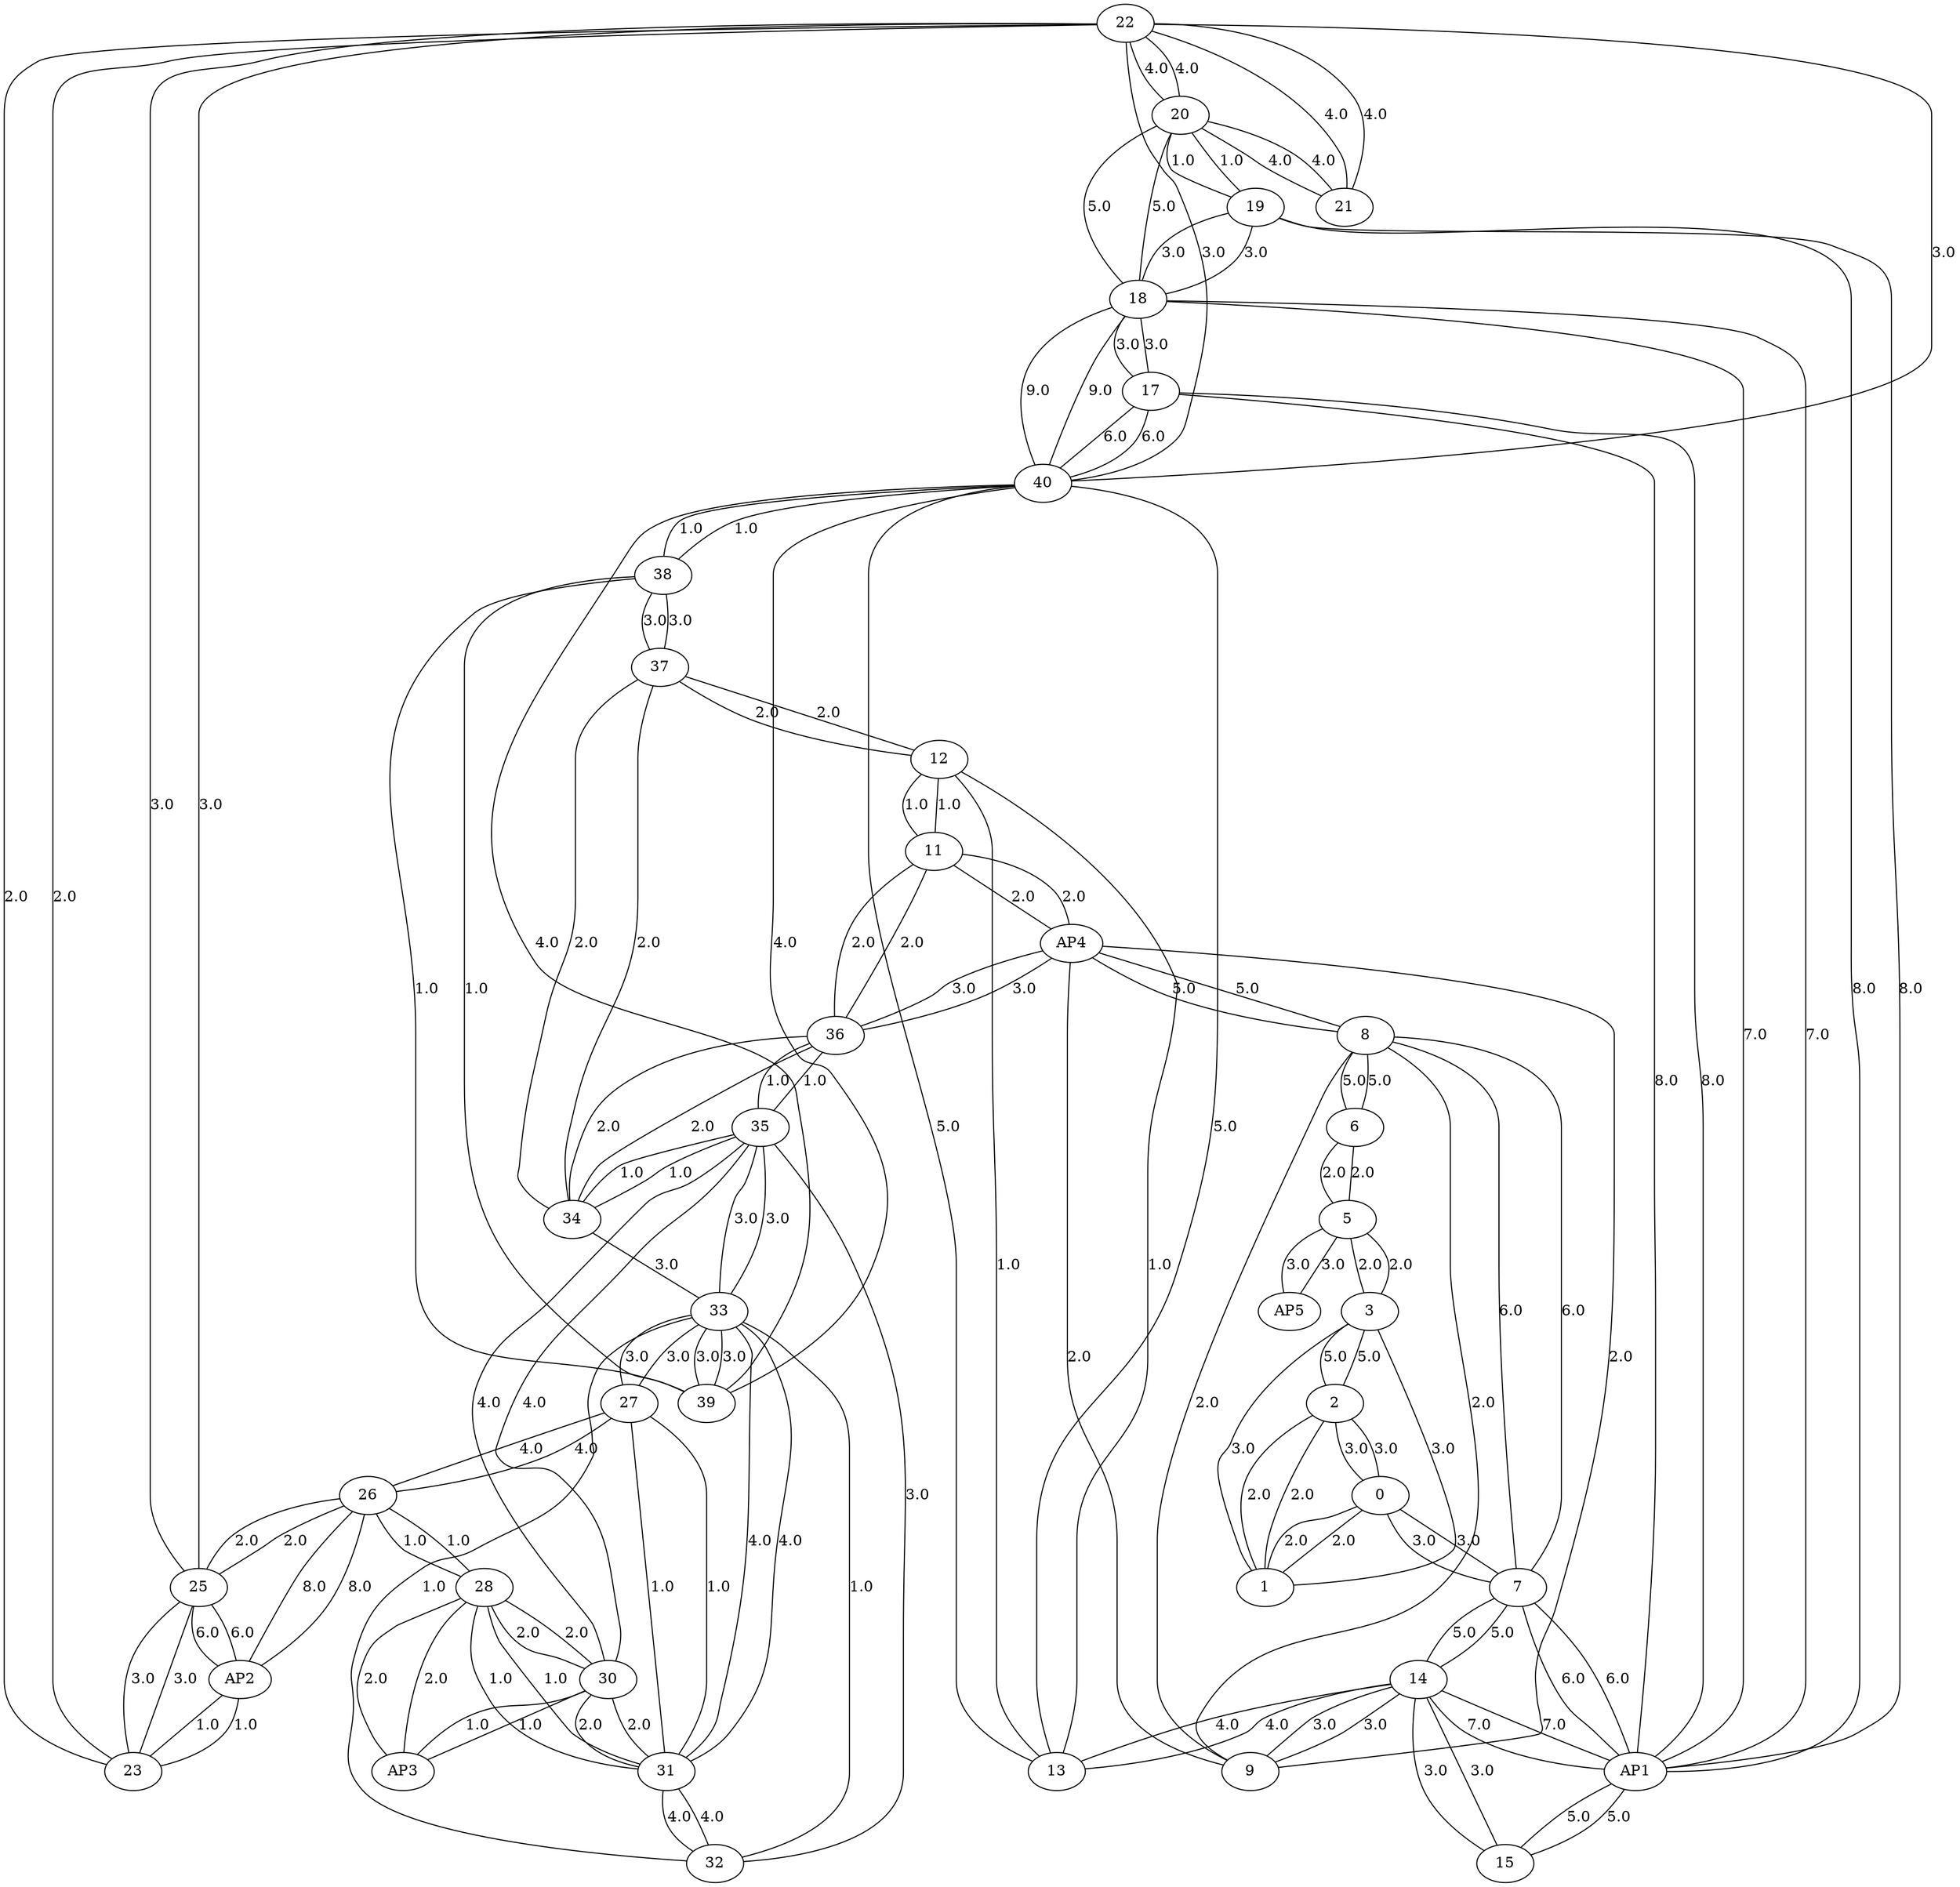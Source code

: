 graph G {
	22 -- 20 [label="4.0"];
	22 -- 21 [label="4.0"];
	22 -- 23 [label="2.0"];
	22 -- 25 [label="3.0"];
	22 -- 40 [label="3.0"];
	23 -- 22 [label="2.0"];
	23 -- AP2 [label="1.0"];
	23 -- 25 [label="3.0"];
	25 -- 22 [label="3.0"];
	25 -- 23 [label="3.0"];
	25 -- AP2 [label="6.0"];
	25 -- 26 [label="2.0"];
	26 -- AP2 [label="8.0"];
	26 -- 25 [label="2.0"];
	26 -- 27 [label="4.0"];
	26 -- 28 [label="1.0"];
	27 -- 26 [label="4.0"];
	27 -- 31 [label="1.0"];
	27 -- 33 [label="3.0"];
	28 -- 26 [label="1.0"];
	28 -- AP3 [label="2.0"];
	28 -- 30 [label="2.0"];
	28 -- 31 [label="1.0"];
	30 -- 28 [label="2.0"];
	30 -- AP3 [label="1.0"];
	30 -- 31 [label="2.0"];
	30 -- 35 [label="4.0"];
	31 -- 27 [label="1.0"];
	31 -- 28 [label="1.0"];
	31 -- 30 [label="2.0"];
	31 -- 32 [label="4.0"];
	31 -- 33 [label="4.0"];
	32 -- 31 [label="4.0"];
	32 -- 33 [label="1.0"];
	32 -- 35 [label="3.0"];
	11 -- AP4 [label="2.0"];
	11 -- 12 [label="1.0"];
	11 -- 36 [label="2.0"];
	33 -- 27 [label="3.0"];
	33 -- 31 [label="4.0"];
	33 -- 32 [label="1.0"];
	33 -- 35 [label="3.0"];
	33 -- 39 [label="3.0"];
	12 -- 11 [label="1.0"];
	12 -- 13 [label="1.0"];
	12 -- 37 [label="2.0"];
	34 -- 33 [label="3.0"];
	34 -- 35 [label="1.0"];
	34 -- 36 [label="2.0"];
	34 -- 37 [label="2.0"];
	13 -- 12 [label="1.0"];
	13 -- 14 [label="4.0"];
	13 -- 40 [label="5.0"];
	AP1 -- 7 [label="6.0"];
	AP1 -- 14 [label="7.0"];
	AP1 -- 15 [label="5.0"];
	AP1 -- 17 [label="8.0"];
	AP1 -- 18 [label="7.0"];
	AP1 -- 19 [label="8.0"];
	35 -- 30 [label="4.0"];
	35 -- 33 [label="3.0"];
	35 -- 34 [label="1.0"];
	35 -- 36 [label="1.0"];
	14 -- 7 [label="5.0"];
	14 -- 9 [label="3.0"];
	14 -- 13 [label="4.0"];
	14 -- 15 [label="3.0"];
	14 -- AP1 [label="7.0"];
	AP2 -- 23 [label="1.0"];
	AP2 -- 25 [label="6.0"];
	AP2 -- 26 [label="8.0"];
	36 -- AP4 [label="3.0"];
	36 -- 11 [label="2.0"];
	36 -- 34 [label="2.0"];
	36 -- 35 [label="1.0"];
	15 -- 14 [label="3.0"];
	15 -- AP1 [label="5.0"];
	AP3 -- 28 [label="2.0"];
	AP3 -- 30 [label="1.0"];
	37 -- 12 [label="2.0"];
	37 -- 34 [label="2.0"];
	37 -- 38 [label="3.0"];
	AP4 -- 8 [label="5.0"];
	AP4 -- 9 [label="2.0"];
	AP4 -- 11 [label="2.0"];
	AP4 -- 36 [label="3.0"];
	38 -- 37 [label="3.0"];
	38 -- 39 [label="1.0"];
	38 -- 40 [label="1.0"];
	AP5 -- 5 [label="3.0"];
	17 -- AP1 [label="8.0"];
	17 -- 18 [label="3.0"];
	17 -- 40 [label="6.0"];
	39 -- 33 [label="3.0"];
	39 -- 38 [label="1.0"];
	39 -- 40 [label="4.0"];
	18 -- AP1 [label="7.0"];
	18 -- 17 [label="3.0"];
	18 -- 19 [label="3.0"];
	18 -- 20 [label="5.0"];
	18 -- 40 [label="9.0"];
	19 -- AP1 [label="8.0"];
	19 -- 18 [label="3.0"];
	19 -- 20 [label="1.0"];
	0 -- 1 [label="2.0"];
	0 -- 2 [label="3.0"];
	0 -- 7 [label="3.0"];
	1 -- 0 [label="2.0"];
	1 -- 2 [label="2.0"];
	1 -- 3 [label="3.0"];
	2 -- 0 [label="3.0"];
	2 -- 1 [label="2.0"];
	2 -- 3 [label="5.0"];
	3 -- 1 [label="3.0"];
	3 -- 2 [label="5.0"];
	3 -- 5 [label="2.0"];
	5 -- 3 [label="2.0"];
	5 -- AP5 [label="3.0"];
	5 -- 6 [label="2.0"];
	6 -- 5 [label="2.0"];
	6 -- 8 [label="5.0"];
	7 -- 0 [label="3.0"];
	7 -- 8 [label="6.0"];
	7 -- 14 [label="5.0"];
	7 -- AP1 [label="6.0"];
	8 -- 6 [label="5.0"];
	8 -- 7 [label="6.0"];
	8 -- 9 [label="2.0"];
	8 -- AP4 [label="5.0"];
	9 -- 8 [label="2.0"];
	9 -- AP4 [label="2.0"];
	9 -- 14 [label="3.0"];
	40 -- 13 [label="5.0"];
	40 -- 17 [label="6.0"];
	40 -- 18 [label="9.0"];
	40 -- 22 [label="3.0"];
	40 -- 38 [label="1.0"];
	40 -- 39 [label="4.0"];
	20 -- 18 [label="5.0"];
	20 -- 19 [label="1.0"];
	20 -- 21 [label="4.0"];
	20 -- 22 [label="4.0"];
	21 -- 20 [label="4.0"];
	21 -- 22 [label="4.0"];
}
